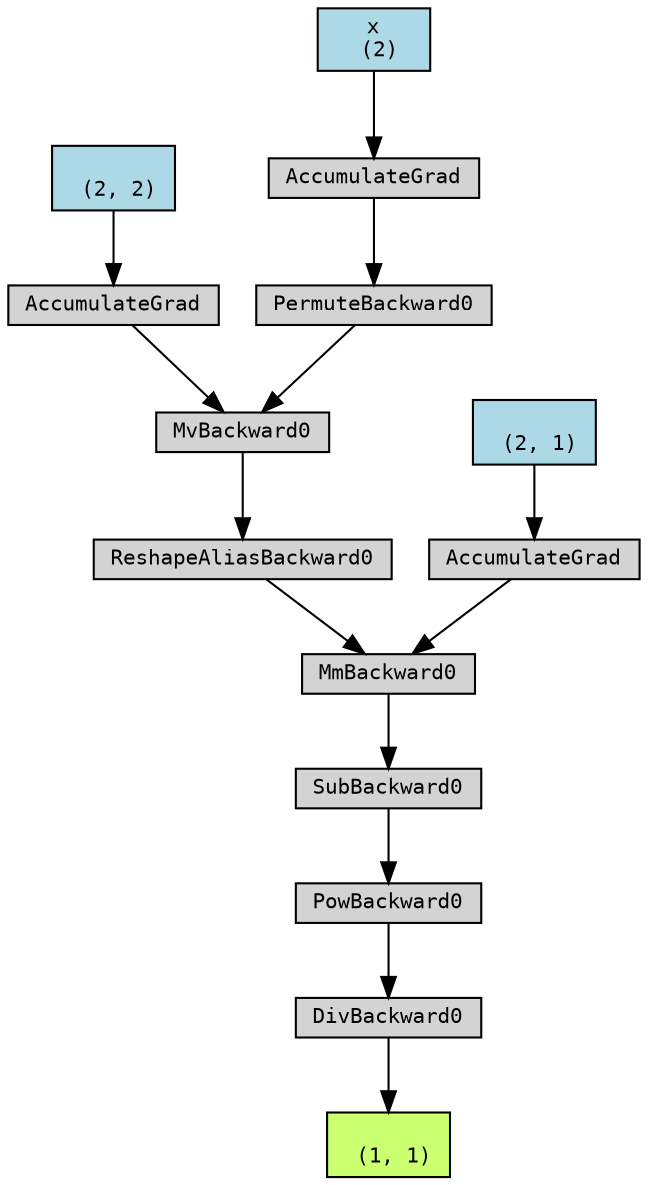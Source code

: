digraph {
	graph [size="12,12"]
	node [align=left fontname=monospace fontsize=10 height=0.2 ranksep=0.1 shape=box style=filled]
	2390719071472 [label="
 (1, 1)" fillcolor=darkolivegreen1]
	2390719091280 [label=DivBackward0]
	2390719091328 -> 2390719091280
	2390719091328 [label=PowBackward0]
	2390719091424 -> 2390719091328
	2390719091424 [label=SubBackward0]
	2390719091520 -> 2390719091424
	2390719091520 [label=MmBackward0]
	2390719091616 -> 2390719091520
	2390719091616 [label=ReshapeAliasBackward0]
	2390719091760 -> 2390719091616
	2390719091760 [label=MvBackward0]
	2390719091856 -> 2390719091760
	2390717872704 [label="
 (2, 2)" fillcolor=lightblue]
	2390717872704 -> 2390719091856
	2390719091856 [label=AccumulateGrad]
	2390719091808 -> 2390719091760
	2390719091808 [label=PermuteBackward0]
	2390719091904 -> 2390719091808
	2390717871824 [label="x
 (2)" fillcolor=lightblue]
	2390717871824 -> 2390719091904
	2390719091904 [label=AccumulateGrad]
	2390719091568 -> 2390719091520
	2390713632064 [label="
 (2, 1)" fillcolor=lightblue]
	2390713632064 -> 2390719091568
	2390719091568 [label=AccumulateGrad]
	2390719091280 -> 2390719071472
}
